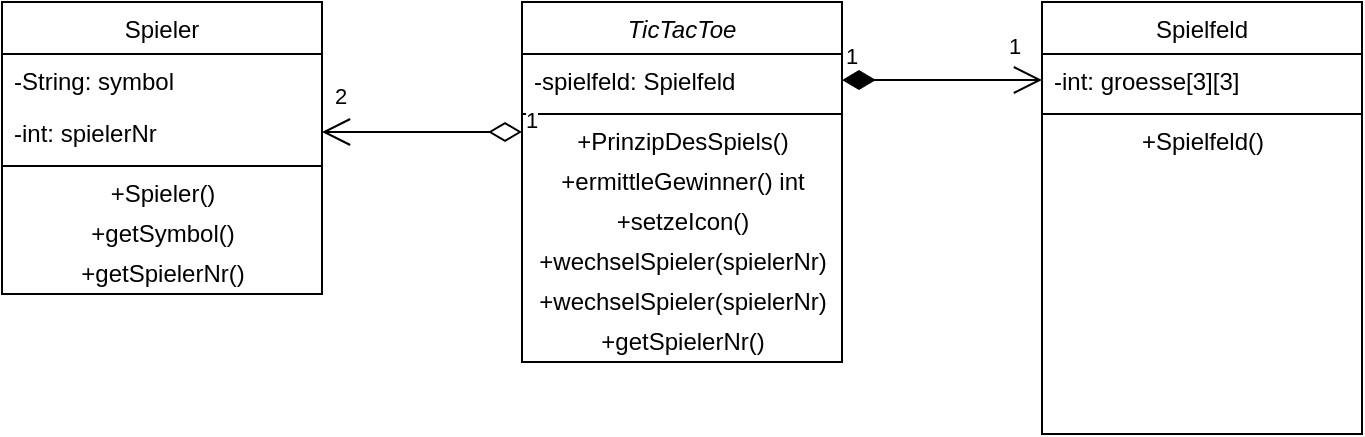 <mxfile version="13.7.9" type="device"><diagram id="C5RBs43oDa-KdzZeNtuy" name="Page-1"><mxGraphModel dx="1051" dy="499" grid="1" gridSize="10" guides="1" tooltips="1" connect="1" arrows="1" fold="1" page="1" pageScale="1" pageWidth="827" pageHeight="1169" math="0" shadow="0"><root><mxCell id="WIyWlLk6GJQsqaUBKTNV-0"/><mxCell id="WIyWlLk6GJQsqaUBKTNV-1" parent="WIyWlLk6GJQsqaUBKTNV-0"/><mxCell id="zkfFHV4jXpPFQw0GAbJ--0" value="TicTacToe" style="swimlane;fontStyle=2;align=center;verticalAlign=top;childLayout=stackLayout;horizontal=1;startSize=26;horizontalStack=0;resizeParent=1;resizeLast=0;collapsible=1;marginBottom=0;rounded=0;shadow=0;strokeWidth=1;" parent="WIyWlLk6GJQsqaUBKTNV-1" vertex="1"><mxGeometry x="220" y="120" width="160" height="180" as="geometry"><mxRectangle x="230" y="140" width="160" height="26" as="alternateBounds"/></mxGeometry></mxCell><mxCell id="zkfFHV4jXpPFQw0GAbJ--1" value="-spielfeld: Spielfeld" style="text;align=left;verticalAlign=top;spacingLeft=4;spacingRight=4;overflow=hidden;rotatable=0;points=[[0,0.5],[1,0.5]];portConstraint=eastwest;" parent="zkfFHV4jXpPFQw0GAbJ--0" vertex="1"><mxGeometry y="26" width="160" height="26" as="geometry"/></mxCell><mxCell id="zkfFHV4jXpPFQw0GAbJ--4" value="" style="line;html=1;strokeWidth=1;align=left;verticalAlign=middle;spacingTop=-1;spacingLeft=3;spacingRight=3;rotatable=0;labelPosition=right;points=[];portConstraint=eastwest;" parent="zkfFHV4jXpPFQw0GAbJ--0" vertex="1"><mxGeometry y="52" width="160" height="8" as="geometry"/></mxCell><mxCell id="lbfHOJlt3uEI-bByfrD5-4" value="+PrinzipDesSpiels()" style="text;html=1;align=center;verticalAlign=middle;resizable=0;points=[];autosize=1;" parent="zkfFHV4jXpPFQw0GAbJ--0" vertex="1"><mxGeometry y="60" width="160" height="20" as="geometry"/></mxCell><mxCell id="mmU9SwhL2KkxVEiOPVgh-0" value="+ermittleGewinner() int" style="text;html=1;align=center;verticalAlign=middle;resizable=0;points=[];autosize=1;" parent="zkfFHV4jXpPFQw0GAbJ--0" vertex="1"><mxGeometry y="80" width="160" height="20" as="geometry"/></mxCell><mxCell id="mmU9SwhL2KkxVEiOPVgh-2" value="+setzeIcon()" style="text;html=1;align=center;verticalAlign=middle;resizable=0;points=[];autosize=1;" parent="zkfFHV4jXpPFQw0GAbJ--0" vertex="1"><mxGeometry y="100" width="160" height="20" as="geometry"/></mxCell><mxCell id="mmU9SwhL2KkxVEiOPVgh-3" value="+wechselSpieler(spielerNr)" style="text;html=1;align=center;verticalAlign=middle;resizable=0;points=[];autosize=1;" parent="zkfFHV4jXpPFQw0GAbJ--0" vertex="1"><mxGeometry y="120" width="160" height="20" as="geometry"/></mxCell><mxCell id="mmU9SwhL2KkxVEiOPVgh-4" value="+wechselSpieler(spielerNr)" style="text;html=1;align=center;verticalAlign=middle;resizable=0;points=[];autosize=1;" parent="zkfFHV4jXpPFQw0GAbJ--0" vertex="1"><mxGeometry y="140" width="160" height="20" as="geometry"/></mxCell><mxCell id="xXnRrXFIFpcoQEfSpUjB-1" value="+getSpielerNr()" style="text;html=1;align=center;verticalAlign=middle;resizable=0;points=[];autosize=1;" vertex="1" parent="zkfFHV4jXpPFQw0GAbJ--0"><mxGeometry y="160" width="160" height="20" as="geometry"/></mxCell><mxCell id="zkfFHV4jXpPFQw0GAbJ--17" value="Spielfeld" style="swimlane;fontStyle=0;align=center;verticalAlign=top;childLayout=stackLayout;horizontal=1;startSize=26;horizontalStack=0;resizeParent=1;resizeLast=0;collapsible=1;marginBottom=0;rounded=0;shadow=0;strokeWidth=1;" parent="WIyWlLk6GJQsqaUBKTNV-1" vertex="1"><mxGeometry x="480" y="120" width="160" height="216" as="geometry"><mxRectangle x="550" y="140" width="160" height="26" as="alternateBounds"/></mxGeometry></mxCell><mxCell id="zkfFHV4jXpPFQw0GAbJ--21" value="-int: groesse[3][3]" style="text;align=left;verticalAlign=top;spacingLeft=4;spacingRight=4;overflow=hidden;rotatable=0;points=[[0,0.5],[1,0.5]];portConstraint=eastwest;rounded=0;shadow=0;html=0;" parent="zkfFHV4jXpPFQw0GAbJ--17" vertex="1"><mxGeometry y="26" width="160" height="26" as="geometry"/></mxCell><mxCell id="zkfFHV4jXpPFQw0GAbJ--23" value="" style="line;html=1;strokeWidth=1;align=left;verticalAlign=middle;spacingTop=-1;spacingLeft=3;spacingRight=3;rotatable=0;labelPosition=right;points=[];portConstraint=eastwest;" parent="zkfFHV4jXpPFQw0GAbJ--17" vertex="1"><mxGeometry y="52" width="160" height="8" as="geometry"/></mxCell><mxCell id="3brdBzqJXyO4AkANQkao-0" value="+Spielfeld()" style="text;html=1;align=center;verticalAlign=middle;resizable=0;points=[];autosize=1;" parent="zkfFHV4jXpPFQw0GAbJ--17" vertex="1"><mxGeometry y="60" width="160" height="20" as="geometry"/></mxCell><mxCell id="zkfFHV4jXpPFQw0GAbJ--6" value="Spieler" style="swimlane;fontStyle=0;align=center;verticalAlign=top;childLayout=stackLayout;horizontal=1;startSize=26;horizontalStack=0;resizeParent=1;resizeLast=0;collapsible=1;marginBottom=0;rounded=0;shadow=0;strokeWidth=1;" parent="WIyWlLk6GJQsqaUBKTNV-1" vertex="1"><mxGeometry x="-40" y="120" width="160" height="146" as="geometry"><mxRectangle x="130" y="380" width="160" height="26" as="alternateBounds"/></mxGeometry></mxCell><mxCell id="zkfFHV4jXpPFQw0GAbJ--7" value="-String: symbol" style="text;align=left;verticalAlign=top;spacingLeft=4;spacingRight=4;overflow=hidden;rotatable=0;points=[[0,0.5],[1,0.5]];portConstraint=eastwest;" parent="zkfFHV4jXpPFQw0GAbJ--6" vertex="1"><mxGeometry y="26" width="160" height="26" as="geometry"/></mxCell><mxCell id="mmU9SwhL2KkxVEiOPVgh-1" value="-int: spielerNr" style="text;align=left;verticalAlign=top;spacingLeft=4;spacingRight=4;overflow=hidden;rotatable=0;points=[[0,0.5],[1,0.5]];portConstraint=eastwest;" parent="zkfFHV4jXpPFQw0GAbJ--6" vertex="1"><mxGeometry y="52" width="160" height="26" as="geometry"/></mxCell><mxCell id="zkfFHV4jXpPFQw0GAbJ--9" value="" style="line;html=1;strokeWidth=1;align=left;verticalAlign=middle;spacingTop=-1;spacingLeft=3;spacingRight=3;rotatable=0;labelPosition=right;points=[];portConstraint=eastwest;" parent="zkfFHV4jXpPFQw0GAbJ--6" vertex="1"><mxGeometry y="78" width="160" height="8" as="geometry"/></mxCell><mxCell id="mmU9SwhL2KkxVEiOPVgh-5" value="+Spieler()" style="text;html=1;align=center;verticalAlign=middle;resizable=0;points=[];autosize=1;" parent="zkfFHV4jXpPFQw0GAbJ--6" vertex="1"><mxGeometry y="86" width="160" height="20" as="geometry"/></mxCell><mxCell id="xXnRrXFIFpcoQEfSpUjB-0" value="+getSymbol()" style="text;html=1;align=center;verticalAlign=middle;resizable=0;points=[];autosize=1;" vertex="1" parent="zkfFHV4jXpPFQw0GAbJ--6"><mxGeometry y="106" width="160" height="20" as="geometry"/></mxCell><mxCell id="xXnRrXFIFpcoQEfSpUjB-2" value="+getSpielerNr()" style="text;html=1;align=center;verticalAlign=middle;resizable=0;points=[];autosize=1;" vertex="1" parent="zkfFHV4jXpPFQw0GAbJ--6"><mxGeometry y="126" width="160" height="20" as="geometry"/></mxCell><mxCell id="lbfHOJlt3uEI-bByfrD5-0" value="1" style="endArrow=open;html=1;endSize=12;startArrow=diamondThin;startSize=14;startFill=0;edgeStyle=orthogonalEdgeStyle;align=left;verticalAlign=bottom;entryX=1;entryY=0.5;entryDx=0;entryDy=0;exitX=0;exitY=0.5;exitDx=0;exitDy=0;" parent="WIyWlLk6GJQsqaUBKTNV-1" edge="1"><mxGeometry x="-1" y="3" relative="1" as="geometry"><mxPoint x="220" y="185" as="sourcePoint"/><mxPoint x="120" y="185" as="targetPoint"/></mxGeometry></mxCell><mxCell id="lbfHOJlt3uEI-bByfrD5-1" value="2" style="edgeLabel;html=1;align=center;verticalAlign=middle;resizable=0;points=[];" parent="lbfHOJlt3uEI-bByfrD5-0" vertex="1" connectable="0"><mxGeometry x="0.816" relative="1" as="geometry"><mxPoint y="-18" as="offset"/></mxGeometry></mxCell><mxCell id="lbfHOJlt3uEI-bByfrD5-2" value="1" style="endArrow=open;html=1;endSize=12;startArrow=diamondThin;startSize=14;startFill=1;edgeStyle=orthogonalEdgeStyle;align=left;verticalAlign=bottom;exitX=1;exitY=0.5;exitDx=0;exitDy=0;entryX=0;entryY=0.5;entryDx=0;entryDy=0;" parent="WIyWlLk6GJQsqaUBKTNV-1" source="zkfFHV4jXpPFQw0GAbJ--1" target="zkfFHV4jXpPFQw0GAbJ--21" edge="1"><mxGeometry x="-1" y="3" relative="1" as="geometry"><mxPoint x="350" y="185" as="sourcePoint"/><mxPoint x="450" y="159" as="targetPoint"/></mxGeometry></mxCell><mxCell id="lbfHOJlt3uEI-bByfrD5-3" value="1" style="edgeLabel;html=1;align=center;verticalAlign=middle;resizable=0;points=[];" parent="lbfHOJlt3uEI-bByfrD5-2" vertex="1" connectable="0"><mxGeometry x="0.724" y="3" relative="1" as="geometry"><mxPoint y="-14" as="offset"/></mxGeometry></mxCell></root></mxGraphModel></diagram></mxfile>